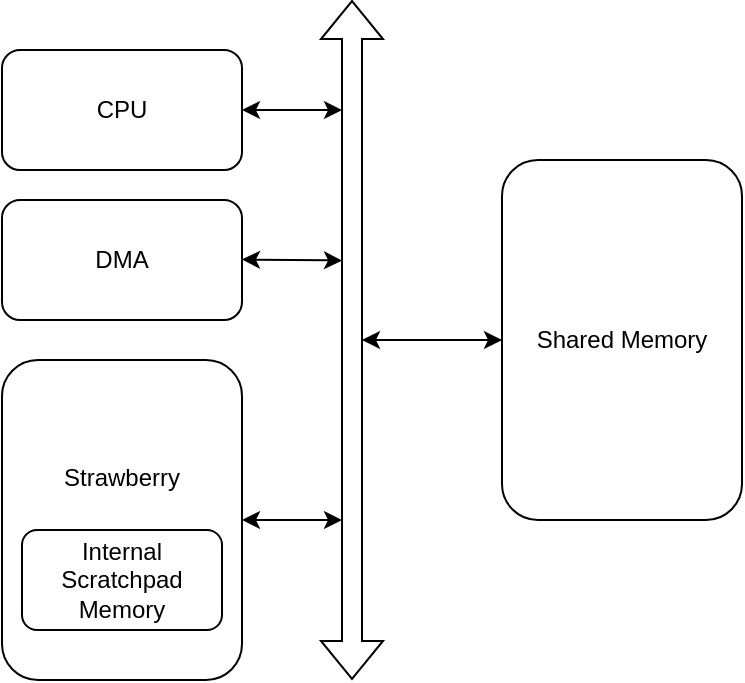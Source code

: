 <mxfile version="20.2.3" type="device"><diagram id="ACOg41SwzcYdof_oHiYl" name="Page-1"><mxGraphModel dx="1422" dy="752" grid="1" gridSize="10" guides="1" tooltips="1" connect="1" arrows="1" fold="1" page="1" pageScale="1" pageWidth="850" pageHeight="1100" math="0" shadow="0"><root><mxCell id="0"/><mxCell id="1" parent="0"/><mxCell id="ECQmdqHwAnmLOCsFV9R6-12" value="" style="shape=flexArrow;endArrow=classic;startArrow=classic;html=1;rounded=0;" parent="1" edge="1"><mxGeometry width="100" height="100" relative="1" as="geometry"><mxPoint x="365" y="820" as="sourcePoint"/><mxPoint x="365" y="480" as="targetPoint"/></mxGeometry></mxCell><mxCell id="ECQmdqHwAnmLOCsFV9R6-13" value="CPU" style="rounded=1;whiteSpace=wrap;html=1;" parent="1" vertex="1"><mxGeometry x="190" y="505" width="120" height="60" as="geometry"/></mxCell><mxCell id="ECQmdqHwAnmLOCsFV9R6-14" value="&lt;div&gt;Strawberry&lt;/div&gt;&lt;div&gt;&lt;br&gt;&lt;/div&gt;&lt;div&gt;&lt;br&gt;&lt;/div&gt;&lt;div&gt;&lt;br&gt;&lt;/div&gt;" style="rounded=1;whiteSpace=wrap;html=1;" parent="1" vertex="1"><mxGeometry x="190" y="660" width="120" height="160" as="geometry"/></mxCell><mxCell id="ECQmdqHwAnmLOCsFV9R6-16" value="" style="endArrow=classic;startArrow=classic;html=1;rounded=0;entryX=0;entryY=0.5;entryDx=0;entryDy=0;" parent="1" edge="1"><mxGeometry width="50" height="50" relative="1" as="geometry"><mxPoint x="370" y="650.0" as="sourcePoint"/><mxPoint x="440" y="650" as="targetPoint"/></mxGeometry></mxCell><mxCell id="ECQmdqHwAnmLOCsFV9R6-17" value="" style="endArrow=classic;startArrow=classic;html=1;rounded=0;exitX=1;exitY=0.5;exitDx=0;exitDy=0;" parent="1" source="ECQmdqHwAnmLOCsFV9R6-13" edge="1"><mxGeometry width="50" height="50" relative="1" as="geometry"><mxPoint x="400" y="685" as="sourcePoint"/><mxPoint x="360" y="535.0" as="targetPoint"/></mxGeometry></mxCell><mxCell id="ECQmdqHwAnmLOCsFV9R6-18" value="" style="endArrow=classic;startArrow=classic;html=1;rounded=0;exitX=1;exitY=0.5;exitDx=0;exitDy=0;" parent="1" source="ECQmdqHwAnmLOCsFV9R6-14" edge="1"><mxGeometry width="50" height="50" relative="1" as="geometry"><mxPoint x="400" y="685" as="sourcePoint"/><mxPoint x="360" y="740" as="targetPoint"/></mxGeometry></mxCell><mxCell id="ECQmdqHwAnmLOCsFV9R6-26" value="Shared Memory" style="rounded=1;whiteSpace=wrap;html=1;" parent="1" vertex="1"><mxGeometry x="440" y="560" width="120" height="180" as="geometry"/></mxCell><mxCell id="ECQmdqHwAnmLOCsFV9R6-27" value="DMA" style="rounded=1;whiteSpace=wrap;html=1;" parent="1" vertex="1"><mxGeometry x="190" y="580" width="120" height="60" as="geometry"/></mxCell><mxCell id="ECQmdqHwAnmLOCsFV9R6-28" value="" style="endArrow=classic;startArrow=classic;html=1;rounded=0;exitX=1;exitY=0.5;exitDx=0;exitDy=0;" parent="1" edge="1"><mxGeometry width="50" height="50" relative="1" as="geometry"><mxPoint x="310" y="609.75" as="sourcePoint"/><mxPoint x="360" y="610.25" as="targetPoint"/></mxGeometry></mxCell><mxCell id="ECQmdqHwAnmLOCsFV9R6-29" value="Internal&lt;br&gt;Scratchpad&lt;br&gt;Memory" style="rounded=1;whiteSpace=wrap;html=1;" parent="1" vertex="1"><mxGeometry x="200" y="745" width="100" height="50" as="geometry"/></mxCell></root></mxGraphModel></diagram></mxfile>